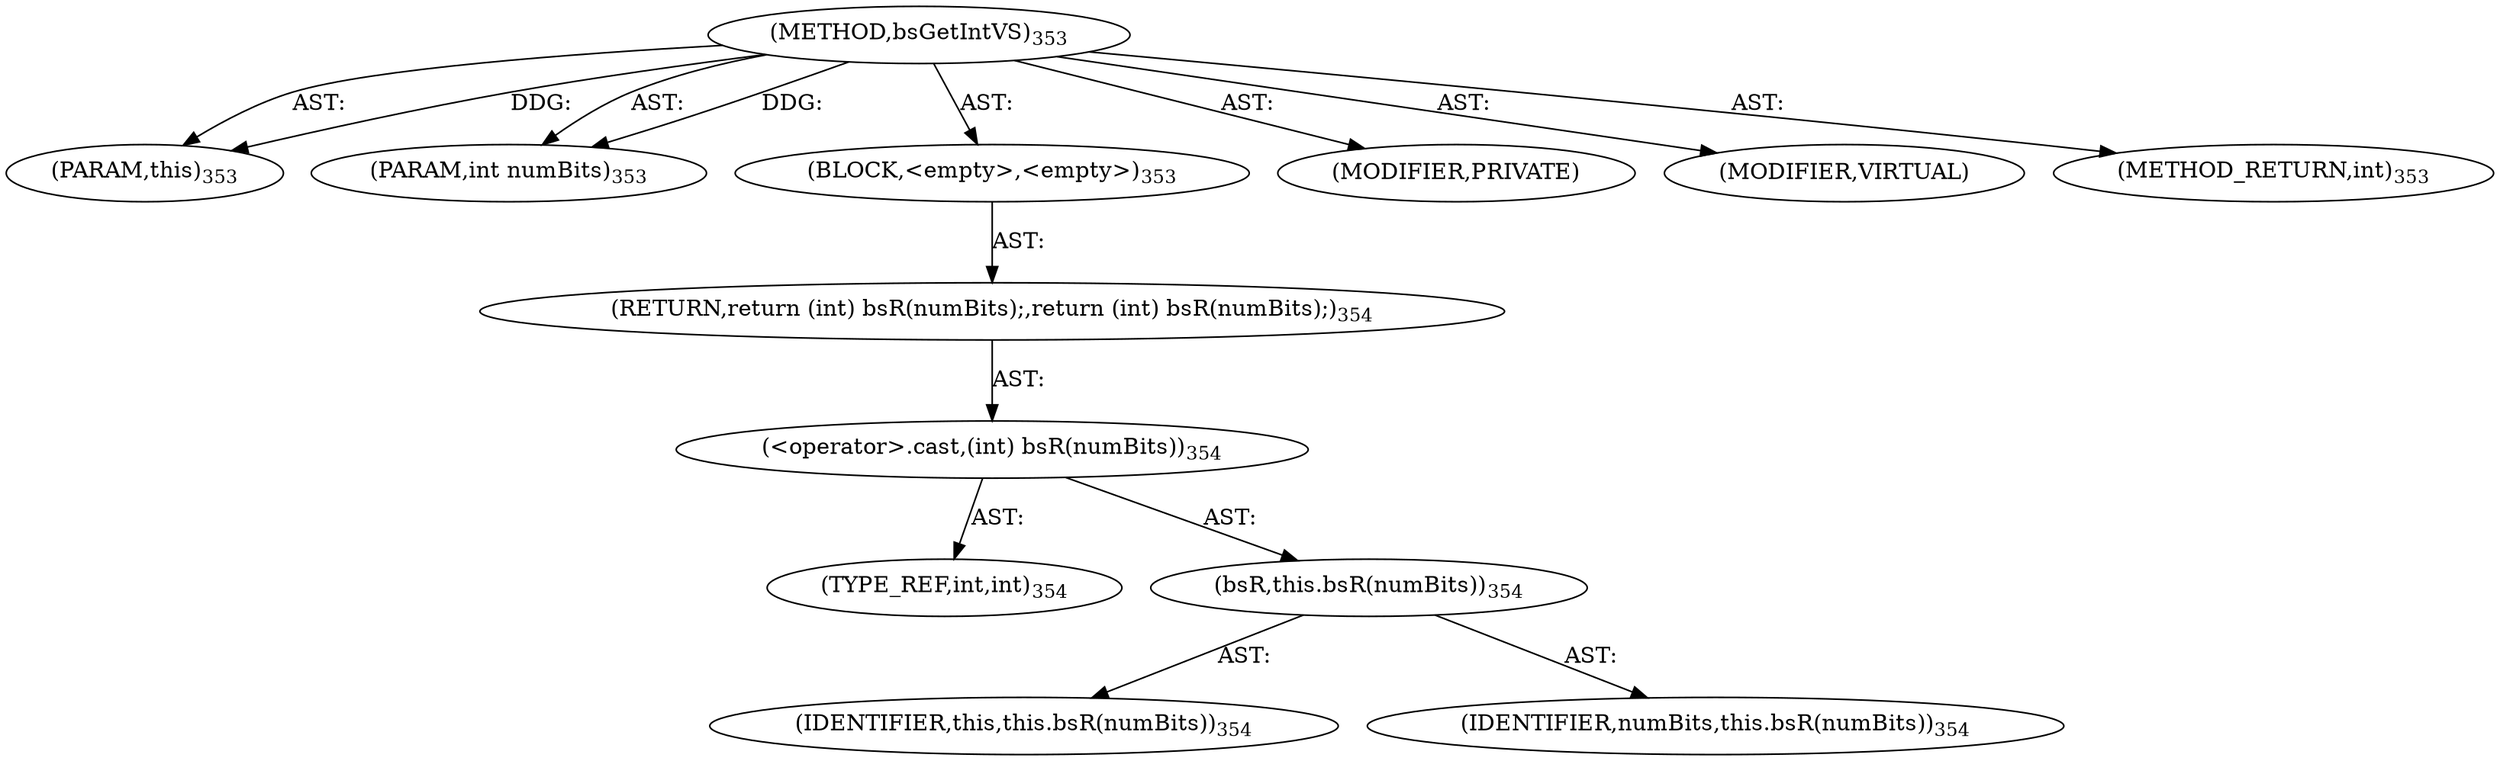 digraph "bsGetIntVS" {  
"111669149715" [label = <(METHOD,bsGetIntVS)<SUB>353</SUB>> ]
"115964116999" [label = <(PARAM,this)<SUB>353</SUB>> ]
"115964117018" [label = <(PARAM,int numBits)<SUB>353</SUB>> ]
"25769803819" [label = <(BLOCK,&lt;empty&gt;,&lt;empty&gt;)<SUB>353</SUB>> ]
"146028888072" [label = <(RETURN,return (int) bsR(numBits);,return (int) bsR(numBits);)<SUB>354</SUB>> ]
"30064771331" [label = <(&lt;operator&gt;.cast,(int) bsR(numBits))<SUB>354</SUB>> ]
"180388626445" [label = <(TYPE_REF,int,int)<SUB>354</SUB>> ]
"30064771332" [label = <(bsR,this.bsR(numBits))<SUB>354</SUB>> ]
"68719476765" [label = <(IDENTIFIER,this,this.bsR(numBits))<SUB>354</SUB>> ]
"68719476930" [label = <(IDENTIFIER,numBits,this.bsR(numBits))<SUB>354</SUB>> ]
"133143986256" [label = <(MODIFIER,PRIVATE)> ]
"133143986257" [label = <(MODIFIER,VIRTUAL)> ]
"128849018899" [label = <(METHOD_RETURN,int)<SUB>353</SUB>> ]
  "111669149715" -> "115964116999"  [ label = "AST: "] 
  "111669149715" -> "115964117018"  [ label = "AST: "] 
  "111669149715" -> "25769803819"  [ label = "AST: "] 
  "111669149715" -> "133143986256"  [ label = "AST: "] 
  "111669149715" -> "133143986257"  [ label = "AST: "] 
  "111669149715" -> "128849018899"  [ label = "AST: "] 
  "25769803819" -> "146028888072"  [ label = "AST: "] 
  "146028888072" -> "30064771331"  [ label = "AST: "] 
  "30064771331" -> "180388626445"  [ label = "AST: "] 
  "30064771331" -> "30064771332"  [ label = "AST: "] 
  "30064771332" -> "68719476765"  [ label = "AST: "] 
  "30064771332" -> "68719476930"  [ label = "AST: "] 
  "111669149715" -> "115964116999"  [ label = "DDG: "] 
  "111669149715" -> "115964117018"  [ label = "DDG: "] 
}
